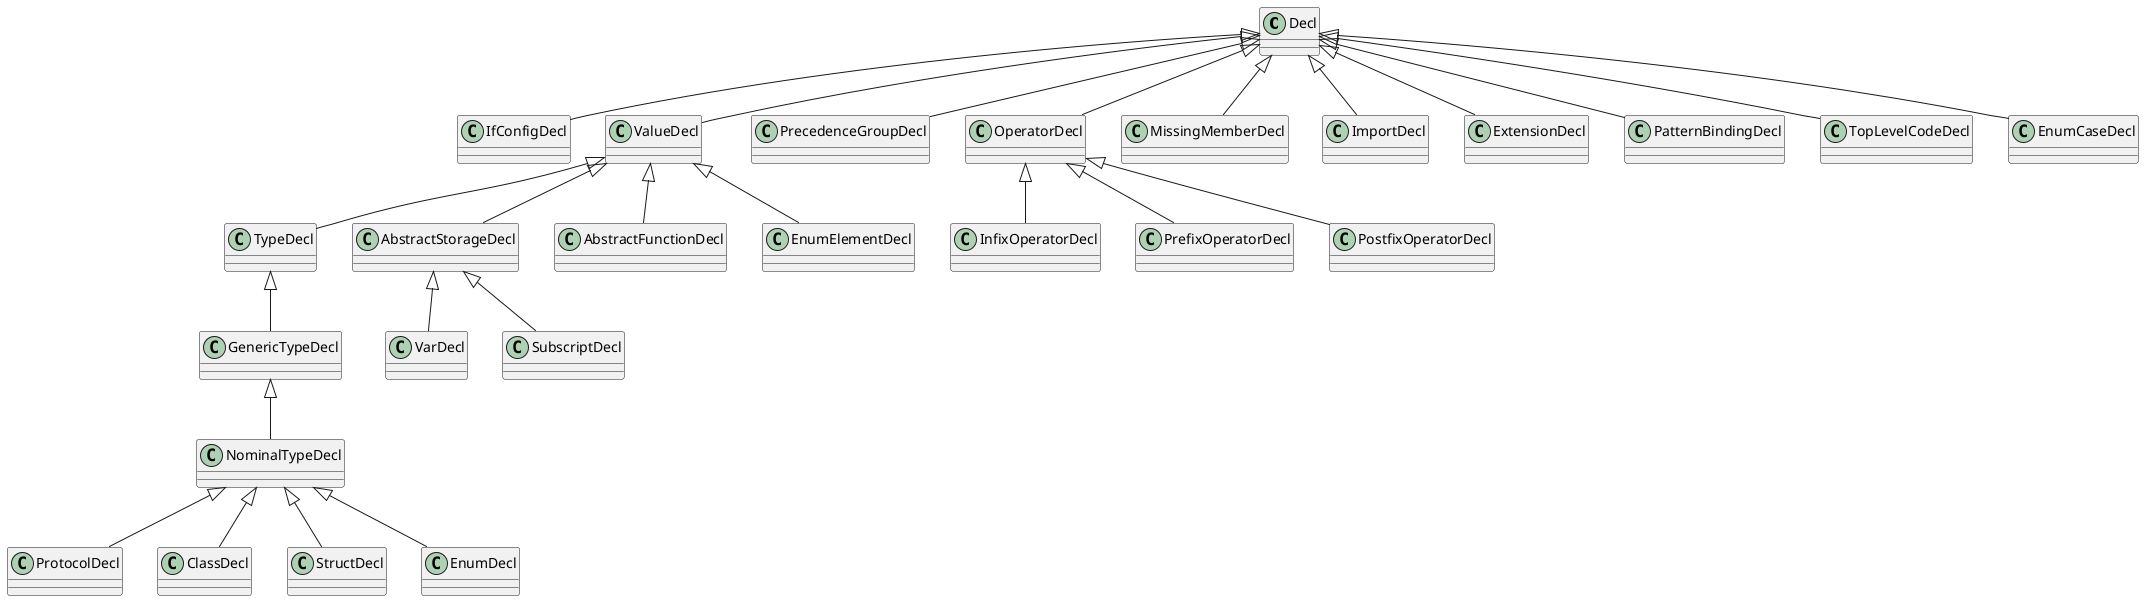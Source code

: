 @startuml

class Decl




class IfConfigDecl
class ValueDecl
class PrecedenceGroupDecl
class OperatorDecl
class MissingMemberDecl
class ImportDecl
class ExtensionDecl
class PatternBindingDecl
class TopLevelCodeDecl
class EnumCaseDecl

Decl <|-- IfConfigDecl
Decl <|-- ValueDecl
Decl <|-- PrecedenceGroupDecl
Decl <|-- OperatorDecl
Decl <|-- MissingMemberDecl
Decl <|-- ImportDecl
Decl <|-- ExtensionDecl
Decl <|-- PatternBindingDecl
Decl <|-- TopLevelCodeDecl
Decl <|-- EnumCaseDecl

'IfConfigのサブクラス
' なし

'ValueDeclのサブクラス
class TypeDecl
class AbstractStorageDecl
class AbstractFunctionDecl
class EnumElementDecl

ValueDecl <|-- TypeDecl
ValueDecl <|-- AbstractStorageDecl
ValueDecl <|-- AbstractFunctionDecl
ValueDecl <|-- EnumElementDecl

'PrecedenceGroupDeclのサブクラス
'なし

'OperatorDeclのサブクラス
class InfixOperatorDecl
class PrefixOperatorDecl
class PostfixOperatorDecl
OperatorDecl <|-- InfixOperatorDecl
OperatorDecl <|-- PrefixOperatorDecl
OperatorDecl <|-- PostfixOperatorDecl

' MissingMemberDeclのサブクラス
' なし

' ImportDeclのサブクラス
' なし

' ExtensionDeclのサブクラス
' なし

' PatternBindingDeclのサブクラス
' なし

' TopLevelCodeDeclのサブクラス
' なし

' EnumCaseDeclのサブクラス
' なし

' AbstractStorageDeclのサブクラス
class VarDecl
class SubscriptDecl
AbstractStorageDecl <|-- VarDecl
AbstractStorageDecl <|-- SubscriptDecl


'TypeDeclのサブクラス
class GenericTypeDecl

'GenericTypeDeclのサブクラス
class NominalTypeDecl


together {
  class EnumDecl
  class StructDecl
  class ClassDecl
  class ProtocolDecl
  NominalTypeDecl <|-- EnumDecl
  NominalTypeDecl <|-- StructDecl
  NominalTypeDecl <|-- ClassDecl
  NominalTypeDecl <|-- ProtocolDecl
}

TypeDecl <|-- GenericTypeDecl
GenericTypeDecl <|-- NominalTypeDecl



@enduml
